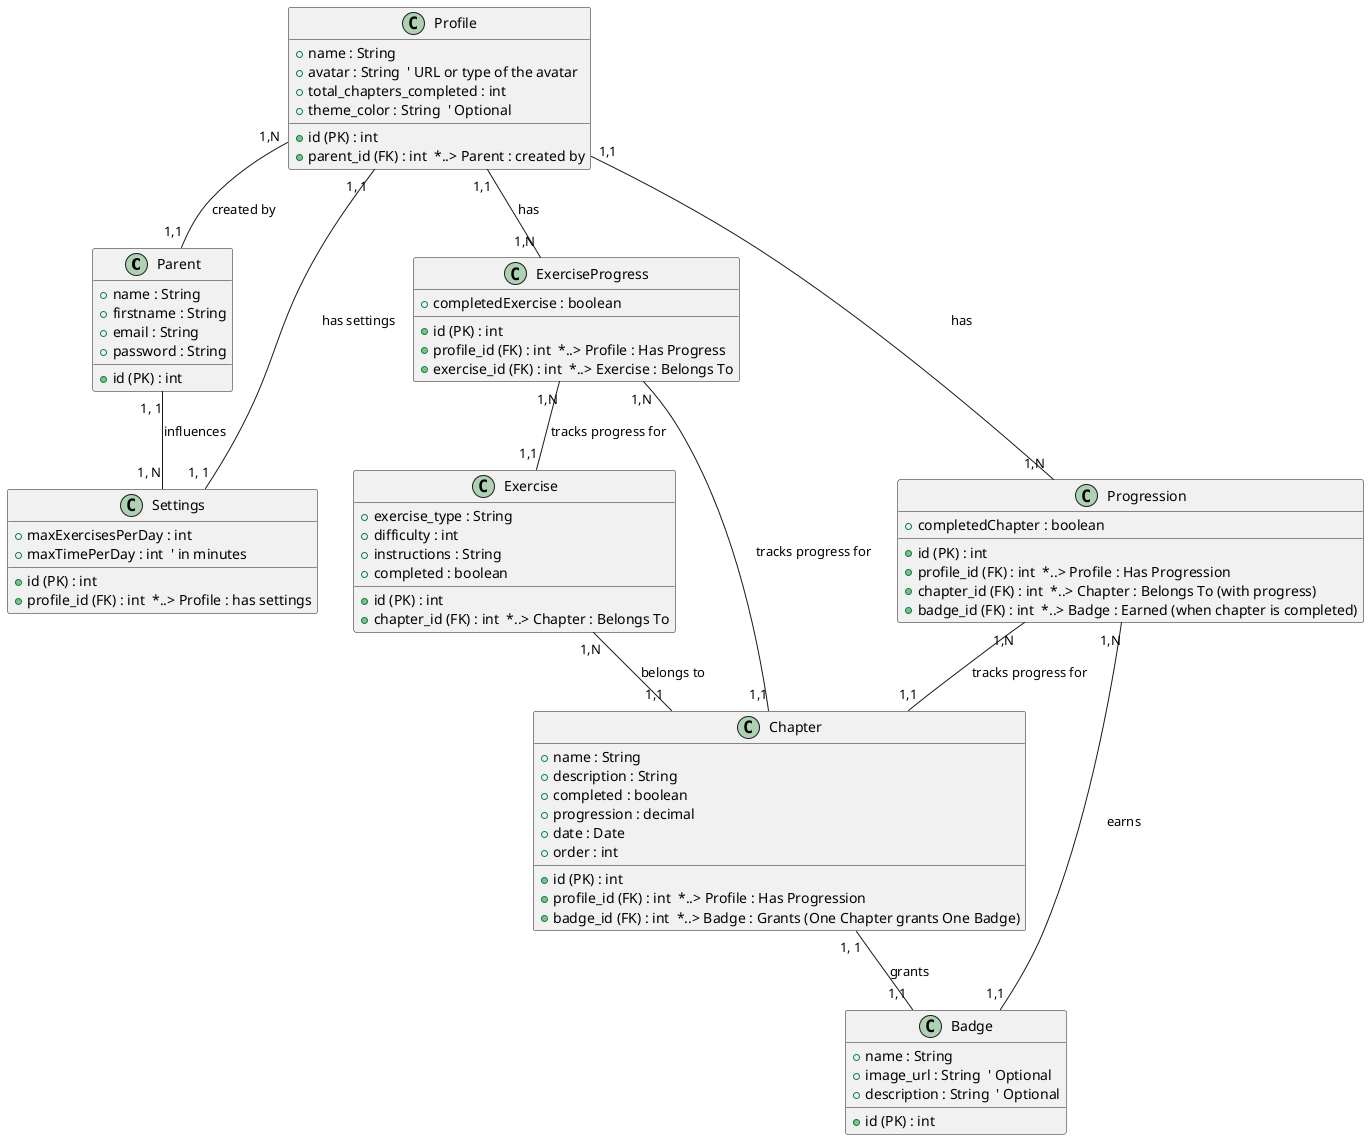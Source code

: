 @startuml

class Parent {
  + id (PK) : int
  + name : String
  + firstname : String
  + email : String
  + password : String
}

class Profile {
  + id (PK) : int
  + parent_id (FK) : int  *..> Parent : created by
  + name : String
  + avatar : String  ' URL or type of the avatar
  + total_chapters_completed : int
  + theme_color : String  ' Optional
}

class Exercise {
  + id (PK) : int
  + exercise_type : String
  + difficulty : int
  + instructions : String
  + completed : boolean
  + chapter_id (FK) : int  *..> Chapter : Belongs To
}

class ExerciseProgress {
  + id (PK) : int
  + profile_id (FK) : int  *..> Profile : Has Progress
  + exercise_id (FK) : int  *..> Exercise : Belongs To
  + completedExercise : boolean
}

class Chapter {
  + id (PK) : int
  + profile_id (FK) : int  *..> Profile : Has Progression
  + name : String
  + description : String
  + completed : boolean
  + progression : decimal 
  + date : Date
  + order : int
  + badge_id (FK) : int  *..> Badge : Grants (One Chapter grants One Badge)
}

class Badge {
  + id (PK) : int
  + name : String
  + image_url : String  ' Optional
  + description : String  ' Optional
}

class Progression {
  + id (PK) : int
  + profile_id (FK) : int  *..> Profile : Has Progression
  + chapter_id (FK) : int  *..> Chapter : Belongs To (with progress)
  + badge_id (FK) : int  *..> Badge : Earned (when chapter is completed)
  + completedChapter : boolean
}

class Settings {
  + id (PK) : int
  + profile_id (FK) : int  *..> Profile : has settings
  + maxExercisesPerDay : int
  + maxTimePerDay : int  ' in minutes
}

Chapter "1, 1" -- "1,1" Badge : grants
Profile "1,1" -- "1,N" Progression : has
Progression "1,N" -- "1,1" Chapter : tracks progress for
Progression "1,N" -- "1,1" Badge : earns
Profile "1, 1" -- "1, 1" Settings : has settings
Parent "1, 1" -- "1, N" Settings : influences
Exercise "1,N" -- "1,1" Chapter : belongs to
Profile "1,N" -- "1,1" Parent : created by
Profile "1,1" -- "1,N" ExerciseProgress : has
ExerciseProgress "1,N" -- "1,1" Chapter : tracks progress for
ExerciseProgress "1,N" -- "1,1" Exercise : tracks progress for

@enduml